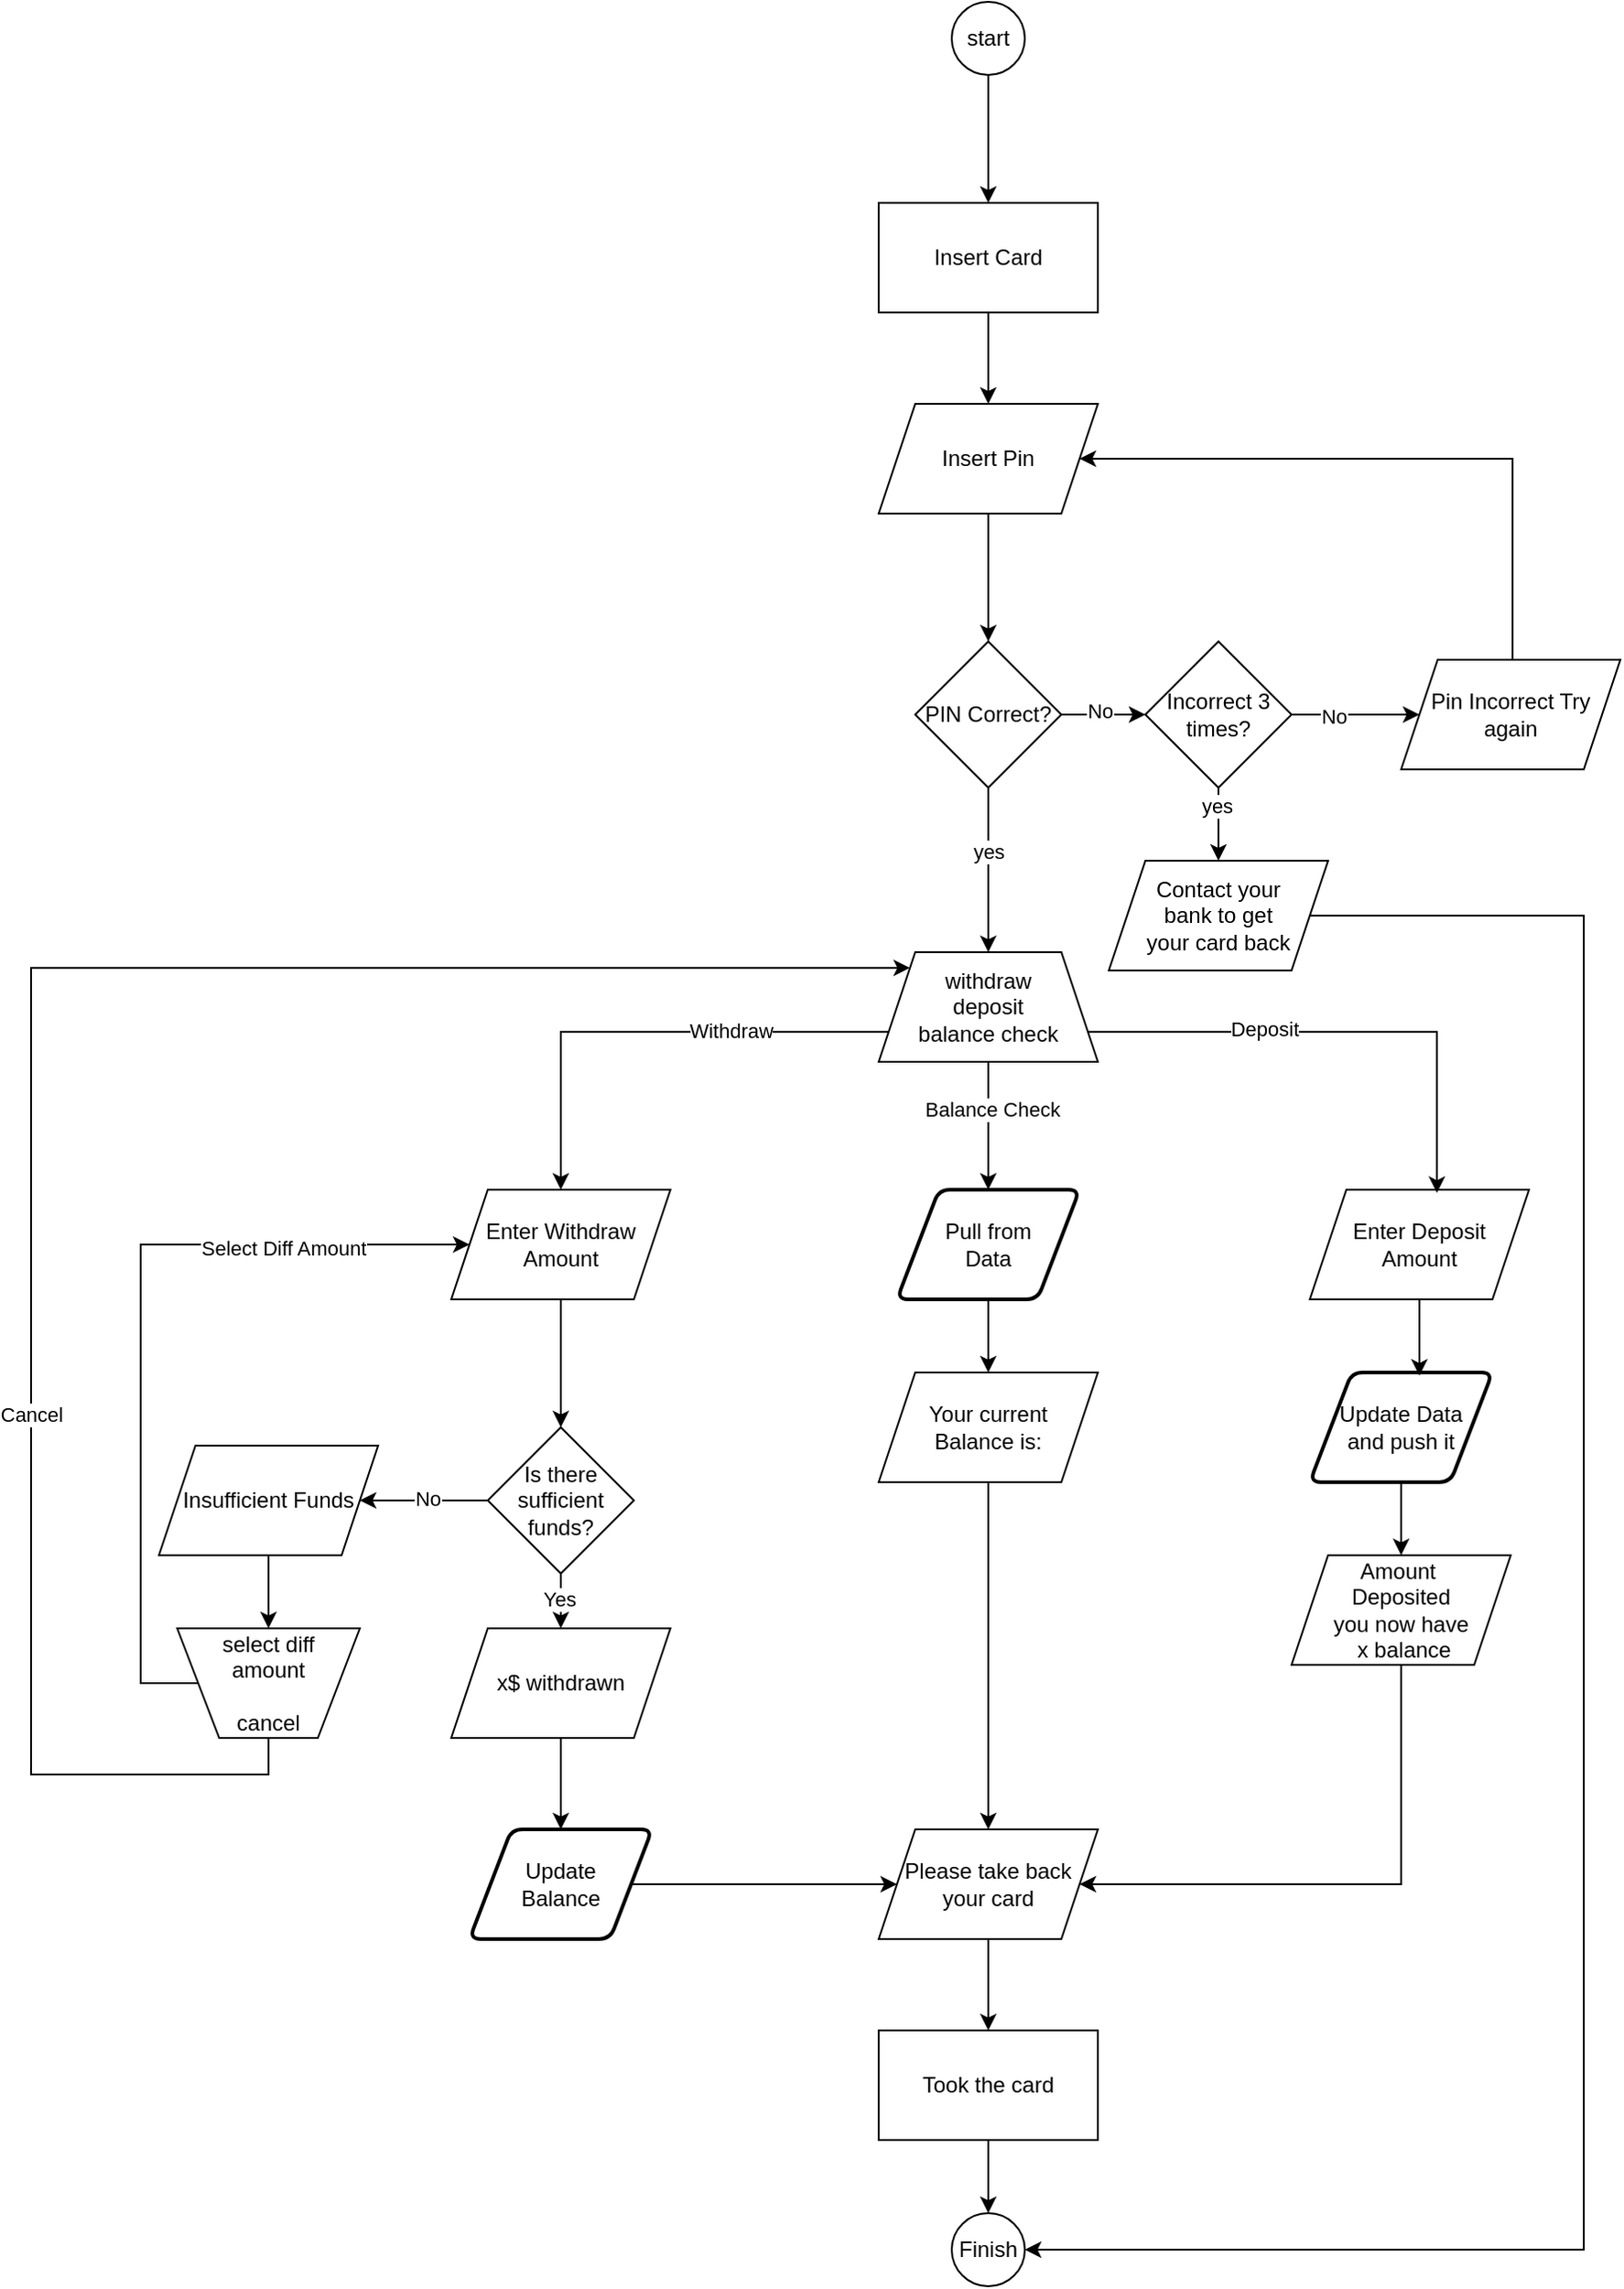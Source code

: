 <mxfile version="24.7.17">
  <diagram id="C5RBs43oDa-KdzZeNtuy" name="Page-1">
    <mxGraphModel dx="2927" dy="1130" grid="1" gridSize="10" guides="1" tooltips="1" connect="1" arrows="1" fold="1" page="1" pageScale="1" pageWidth="827" pageHeight="1169" math="0" shadow="0">
      <root>
        <mxCell id="WIyWlLk6GJQsqaUBKTNV-0" />
        <mxCell id="WIyWlLk6GJQsqaUBKTNV-1" parent="WIyWlLk6GJQsqaUBKTNV-0" />
        <mxCell id="1B1CjAOwjdvQzBThnjsc-3" value="" style="edgeStyle=orthogonalEdgeStyle;rounded=0;orthogonalLoop=1;jettySize=auto;html=1;" edge="1" parent="WIyWlLk6GJQsqaUBKTNV-1" source="1B1CjAOwjdvQzBThnjsc-1" target="1B1CjAOwjdvQzBThnjsc-2">
          <mxGeometry relative="1" as="geometry" />
        </mxCell>
        <mxCell id="1B1CjAOwjdvQzBThnjsc-1" value="start" style="ellipse;whiteSpace=wrap;html=1;" vertex="1" parent="WIyWlLk6GJQsqaUBKTNV-1">
          <mxGeometry x="374" y="30" width="40" height="40" as="geometry" />
        </mxCell>
        <mxCell id="1B1CjAOwjdvQzBThnjsc-5" style="edgeStyle=orthogonalEdgeStyle;rounded=0;orthogonalLoop=1;jettySize=auto;html=1;exitX=0.5;exitY=1;exitDx=0;exitDy=0;entryX=0.5;entryY=0;entryDx=0;entryDy=0;" edge="1" parent="WIyWlLk6GJQsqaUBKTNV-1" source="1B1CjAOwjdvQzBThnjsc-2" target="1B1CjAOwjdvQzBThnjsc-4">
          <mxGeometry relative="1" as="geometry" />
        </mxCell>
        <mxCell id="1B1CjAOwjdvQzBThnjsc-2" value="Insert Card" style="whiteSpace=wrap;html=1;" vertex="1" parent="WIyWlLk6GJQsqaUBKTNV-1">
          <mxGeometry x="334" y="140" width="120" height="60" as="geometry" />
        </mxCell>
        <mxCell id="1B1CjAOwjdvQzBThnjsc-7" value="" style="edgeStyle=orthogonalEdgeStyle;rounded=0;orthogonalLoop=1;jettySize=auto;html=1;" edge="1" parent="WIyWlLk6GJQsqaUBKTNV-1" source="1B1CjAOwjdvQzBThnjsc-4" target="1B1CjAOwjdvQzBThnjsc-6">
          <mxGeometry relative="1" as="geometry" />
        </mxCell>
        <mxCell id="1B1CjAOwjdvQzBThnjsc-4" value="Insert Pin" style="shape=parallelogram;perimeter=parallelogramPerimeter;whiteSpace=wrap;html=1;fixedSize=1;" vertex="1" parent="WIyWlLk6GJQsqaUBKTNV-1">
          <mxGeometry x="334" y="250" width="120" height="60" as="geometry" />
        </mxCell>
        <mxCell id="1B1CjAOwjdvQzBThnjsc-18" style="edgeStyle=orthogonalEdgeStyle;rounded=0;orthogonalLoop=1;jettySize=auto;html=1;exitX=1;exitY=0.5;exitDx=0;exitDy=0;entryX=0;entryY=0.5;entryDx=0;entryDy=0;" edge="1" parent="WIyWlLk6GJQsqaUBKTNV-1" source="1B1CjAOwjdvQzBThnjsc-6" target="1B1CjAOwjdvQzBThnjsc-17">
          <mxGeometry relative="1" as="geometry" />
        </mxCell>
        <mxCell id="1B1CjAOwjdvQzBThnjsc-19" value="No" style="edgeLabel;html=1;align=center;verticalAlign=middle;resizable=0;points=[];" vertex="1" connectable="0" parent="1B1CjAOwjdvQzBThnjsc-18">
          <mxGeometry x="-0.096" y="2" relative="1" as="geometry">
            <mxPoint as="offset" />
          </mxGeometry>
        </mxCell>
        <mxCell id="1B1CjAOwjdvQzBThnjsc-33" value="" style="edgeStyle=orthogonalEdgeStyle;rounded=0;orthogonalLoop=1;jettySize=auto;html=1;" edge="1" parent="WIyWlLk6GJQsqaUBKTNV-1" source="1B1CjAOwjdvQzBThnjsc-6" target="1B1CjAOwjdvQzBThnjsc-32">
          <mxGeometry relative="1" as="geometry" />
        </mxCell>
        <mxCell id="1B1CjAOwjdvQzBThnjsc-66" value="yes" style="edgeLabel;html=1;align=center;verticalAlign=middle;resizable=0;points=[];" vertex="1" connectable="0" parent="1B1CjAOwjdvQzBThnjsc-33">
          <mxGeometry x="-0.235" relative="1" as="geometry">
            <mxPoint as="offset" />
          </mxGeometry>
        </mxCell>
        <mxCell id="1B1CjAOwjdvQzBThnjsc-6" value="PIN Correct?" style="rhombus;whiteSpace=wrap;html=1;" vertex="1" parent="WIyWlLk6GJQsqaUBKTNV-1">
          <mxGeometry x="354" y="380" width="80" height="80" as="geometry" />
        </mxCell>
        <mxCell id="1B1CjAOwjdvQzBThnjsc-21" value="" style="edgeStyle=orthogonalEdgeStyle;rounded=0;orthogonalLoop=1;jettySize=auto;html=1;" edge="1" parent="WIyWlLk6GJQsqaUBKTNV-1" source="1B1CjAOwjdvQzBThnjsc-17" target="1B1CjAOwjdvQzBThnjsc-20">
          <mxGeometry relative="1" as="geometry" />
        </mxCell>
        <mxCell id="1B1CjAOwjdvQzBThnjsc-24" value="No" style="edgeLabel;html=1;align=center;verticalAlign=middle;resizable=0;points=[];" vertex="1" connectable="0" parent="1B1CjAOwjdvQzBThnjsc-21">
          <mxGeometry x="-0.349" y="-1" relative="1" as="geometry">
            <mxPoint as="offset" />
          </mxGeometry>
        </mxCell>
        <mxCell id="1B1CjAOwjdvQzBThnjsc-28" value="" style="edgeStyle=orthogonalEdgeStyle;rounded=0;orthogonalLoop=1;jettySize=auto;html=1;" edge="1" parent="WIyWlLk6GJQsqaUBKTNV-1" source="1B1CjAOwjdvQzBThnjsc-17" target="1B1CjAOwjdvQzBThnjsc-27">
          <mxGeometry relative="1" as="geometry" />
        </mxCell>
        <mxCell id="1B1CjAOwjdvQzBThnjsc-29" value="yes" style="edgeLabel;html=1;align=center;verticalAlign=middle;resizable=0;points=[];" vertex="1" connectable="0" parent="1B1CjAOwjdvQzBThnjsc-28">
          <mxGeometry x="-0.51" y="-1" relative="1" as="geometry">
            <mxPoint as="offset" />
          </mxGeometry>
        </mxCell>
        <mxCell id="1B1CjAOwjdvQzBThnjsc-17" value="Incorrect 3 times?" style="rhombus;whiteSpace=wrap;html=1;" vertex="1" parent="WIyWlLk6GJQsqaUBKTNV-1">
          <mxGeometry x="480" y="380" width="80" height="80" as="geometry" />
        </mxCell>
        <mxCell id="1B1CjAOwjdvQzBThnjsc-20" value="Pin Incorrect Try again" style="shape=parallelogram;perimeter=parallelogramPerimeter;whiteSpace=wrap;html=1;fixedSize=1;" vertex="1" parent="WIyWlLk6GJQsqaUBKTNV-1">
          <mxGeometry x="620" y="390" width="120" height="60" as="geometry" />
        </mxCell>
        <mxCell id="1B1CjAOwjdvQzBThnjsc-22" style="edgeStyle=orthogonalEdgeStyle;rounded=0;orthogonalLoop=1;jettySize=auto;html=1;entryX=1;entryY=0.5;entryDx=0;entryDy=0;exitX=0.5;exitY=0;exitDx=0;exitDy=0;" edge="1" parent="WIyWlLk6GJQsqaUBKTNV-1" source="1B1CjAOwjdvQzBThnjsc-20" target="1B1CjAOwjdvQzBThnjsc-4">
          <mxGeometry relative="1" as="geometry">
            <mxPoint x="681" y="380" as="sourcePoint" />
            <mxPoint x="454.0" y="280.02" as="targetPoint" />
            <Array as="points">
              <mxPoint x="681" y="390" />
              <mxPoint x="681" y="280" />
            </Array>
          </mxGeometry>
        </mxCell>
        <mxCell id="1B1CjAOwjdvQzBThnjsc-87" style="edgeStyle=orthogonalEdgeStyle;rounded=0;orthogonalLoop=1;jettySize=auto;html=1;exitX=1;exitY=0.5;exitDx=0;exitDy=0;entryX=1;entryY=0.5;entryDx=0;entryDy=0;" edge="1" parent="WIyWlLk6GJQsqaUBKTNV-1" source="1B1CjAOwjdvQzBThnjsc-27" target="1B1CjAOwjdvQzBThnjsc-84">
          <mxGeometry relative="1" as="geometry">
            <Array as="points">
              <mxPoint x="720" y="530" />
              <mxPoint x="720" y="1260" />
            </Array>
          </mxGeometry>
        </mxCell>
        <mxCell id="1B1CjAOwjdvQzBThnjsc-27" value="Contact your&lt;div&gt;bank to get&lt;/div&gt;&lt;div&gt;your card back&lt;/div&gt;" style="shape=parallelogram;perimeter=parallelogramPerimeter;whiteSpace=wrap;html=1;fixedSize=1;" vertex="1" parent="WIyWlLk6GJQsqaUBKTNV-1">
          <mxGeometry x="460" y="500" width="120" height="60" as="geometry" />
        </mxCell>
        <mxCell id="1B1CjAOwjdvQzBThnjsc-38" style="edgeStyle=orthogonalEdgeStyle;rounded=0;orthogonalLoop=1;jettySize=auto;html=1;exitX=0.5;exitY=1;exitDx=0;exitDy=0;entryX=0.5;entryY=0;entryDx=0;entryDy=0;" edge="1" parent="WIyWlLk6GJQsqaUBKTNV-1" source="1B1CjAOwjdvQzBThnjsc-32">
          <mxGeometry relative="1" as="geometry">
            <mxPoint x="394" y="680" as="targetPoint" />
          </mxGeometry>
        </mxCell>
        <mxCell id="1B1CjAOwjdvQzBThnjsc-41" value="Balance Check" style="edgeLabel;html=1;align=center;verticalAlign=middle;resizable=0;points=[];" vertex="1" connectable="0" parent="1B1CjAOwjdvQzBThnjsc-38">
          <mxGeometry x="-0.28" y="2" relative="1" as="geometry">
            <mxPoint as="offset" />
          </mxGeometry>
        </mxCell>
        <mxCell id="1B1CjAOwjdvQzBThnjsc-40" style="edgeStyle=orthogonalEdgeStyle;rounded=0;orthogonalLoop=1;jettySize=auto;html=1;exitX=0;exitY=0.75;exitDx=0;exitDy=0;entryX=0.5;entryY=0;entryDx=0;entryDy=0;" edge="1" parent="WIyWlLk6GJQsqaUBKTNV-1" source="1B1CjAOwjdvQzBThnjsc-32" target="1B1CjAOwjdvQzBThnjsc-36">
          <mxGeometry relative="1" as="geometry" />
        </mxCell>
        <mxCell id="1B1CjAOwjdvQzBThnjsc-42" value="Withdraw" style="edgeLabel;html=1;align=center;verticalAlign=middle;resizable=0;points=[];" vertex="1" connectable="0" parent="1B1CjAOwjdvQzBThnjsc-40">
          <mxGeometry x="-0.348" y="-1" relative="1" as="geometry">
            <mxPoint as="offset" />
          </mxGeometry>
        </mxCell>
        <mxCell id="1B1CjAOwjdvQzBThnjsc-32" value="withdraw&lt;div&gt;deposit&lt;/div&gt;&lt;div&gt;balance check&lt;/div&gt;" style="shape=trapezoid;perimeter=trapezoidPerimeter;whiteSpace=wrap;html=1;fixedSize=1;" vertex="1" parent="WIyWlLk6GJQsqaUBKTNV-1">
          <mxGeometry x="334" y="550" width="120" height="60" as="geometry" />
        </mxCell>
        <mxCell id="1B1CjAOwjdvQzBThnjsc-35" value="Enter Deposit&lt;div&gt;Amount&lt;/div&gt;" style="shape=parallelogram;perimeter=parallelogramPerimeter;whiteSpace=wrap;html=1;fixedSize=1;" vertex="1" parent="WIyWlLk6GJQsqaUBKTNV-1">
          <mxGeometry x="570" y="680" width="120" height="60" as="geometry" />
        </mxCell>
        <mxCell id="1B1CjAOwjdvQzBThnjsc-46" value="" style="edgeStyle=orthogonalEdgeStyle;rounded=0;orthogonalLoop=1;jettySize=auto;html=1;" edge="1" parent="WIyWlLk6GJQsqaUBKTNV-1" source="1B1CjAOwjdvQzBThnjsc-36" target="1B1CjAOwjdvQzBThnjsc-45">
          <mxGeometry relative="1" as="geometry" />
        </mxCell>
        <mxCell id="1B1CjAOwjdvQzBThnjsc-36" value="Enter Withdraw&lt;div&gt;Amount&lt;/div&gt;" style="shape=parallelogram;perimeter=parallelogramPerimeter;whiteSpace=wrap;html=1;fixedSize=1;" vertex="1" parent="WIyWlLk6GJQsqaUBKTNV-1">
          <mxGeometry x="100" y="680" width="120" height="60" as="geometry" />
        </mxCell>
        <mxCell id="1B1CjAOwjdvQzBThnjsc-39" style="edgeStyle=orthogonalEdgeStyle;rounded=0;orthogonalLoop=1;jettySize=auto;html=1;exitX=1;exitY=0.75;exitDx=0;exitDy=0;entryX=0.58;entryY=0.03;entryDx=0;entryDy=0;entryPerimeter=0;" edge="1" parent="WIyWlLk6GJQsqaUBKTNV-1" source="1B1CjAOwjdvQzBThnjsc-32" target="1B1CjAOwjdvQzBThnjsc-35">
          <mxGeometry relative="1" as="geometry" />
        </mxCell>
        <mxCell id="1B1CjAOwjdvQzBThnjsc-44" value="Deposit" style="edgeLabel;html=1;align=center;verticalAlign=middle;resizable=0;points=[];" vertex="1" connectable="0" parent="1B1CjAOwjdvQzBThnjsc-39">
          <mxGeometry x="-0.311" y="2" relative="1" as="geometry">
            <mxPoint as="offset" />
          </mxGeometry>
        </mxCell>
        <mxCell id="1B1CjAOwjdvQzBThnjsc-59" style="edgeStyle=orthogonalEdgeStyle;rounded=0;orthogonalLoop=1;jettySize=auto;html=1;exitX=0;exitY=0.5;exitDx=0;exitDy=0;" edge="1" parent="WIyWlLk6GJQsqaUBKTNV-1" source="1B1CjAOwjdvQzBThnjsc-45" target="1B1CjAOwjdvQzBThnjsc-58">
          <mxGeometry relative="1" as="geometry" />
        </mxCell>
        <mxCell id="1B1CjAOwjdvQzBThnjsc-65" value="No" style="edgeLabel;html=1;align=center;verticalAlign=middle;resizable=0;points=[];" vertex="1" connectable="0" parent="1B1CjAOwjdvQzBThnjsc-59">
          <mxGeometry x="-0.063" y="-1" relative="1" as="geometry">
            <mxPoint as="offset" />
          </mxGeometry>
        </mxCell>
        <mxCell id="1B1CjAOwjdvQzBThnjsc-70" style="edgeStyle=orthogonalEdgeStyle;rounded=0;orthogonalLoop=1;jettySize=auto;html=1;exitX=0.5;exitY=1;exitDx=0;exitDy=0;entryX=0.5;entryY=0;entryDx=0;entryDy=0;" edge="1" parent="WIyWlLk6GJQsqaUBKTNV-1" source="1B1CjAOwjdvQzBThnjsc-45" target="1B1CjAOwjdvQzBThnjsc-69">
          <mxGeometry relative="1" as="geometry" />
        </mxCell>
        <mxCell id="1B1CjAOwjdvQzBThnjsc-71" value="Yes" style="edgeLabel;html=1;align=center;verticalAlign=middle;resizable=0;points=[];" vertex="1" connectable="0" parent="1B1CjAOwjdvQzBThnjsc-70">
          <mxGeometry x="-0.052" y="-1" relative="1" as="geometry">
            <mxPoint as="offset" />
          </mxGeometry>
        </mxCell>
        <mxCell id="1B1CjAOwjdvQzBThnjsc-45" value="Is there&lt;div&gt;sufficient&lt;/div&gt;&lt;div&gt;funds?&lt;/div&gt;" style="rhombus;whiteSpace=wrap;html=1;" vertex="1" parent="WIyWlLk6GJQsqaUBKTNV-1">
          <mxGeometry x="120" y="810" width="80" height="80" as="geometry" />
        </mxCell>
        <mxCell id="1B1CjAOwjdvQzBThnjsc-50" style="edgeStyle=orthogonalEdgeStyle;rounded=0;orthogonalLoop=1;jettySize=auto;html=1;exitX=0.5;exitY=1;exitDx=0;exitDy=0;entryX=0.5;entryY=0;entryDx=0;entryDy=0;" edge="1" parent="WIyWlLk6GJQsqaUBKTNV-1" source="1B1CjAOwjdvQzBThnjsc-47" target="1B1CjAOwjdvQzBThnjsc-49">
          <mxGeometry relative="1" as="geometry" />
        </mxCell>
        <mxCell id="1B1CjAOwjdvQzBThnjsc-47" value="Pull from&lt;div&gt;Data&lt;/div&gt;" style="shape=parallelogram;html=1;strokeWidth=2;perimeter=parallelogramPerimeter;whiteSpace=wrap;rounded=1;arcSize=12;size=0.23;" vertex="1" parent="WIyWlLk6GJQsqaUBKTNV-1">
          <mxGeometry x="344" y="680" width="100" height="60" as="geometry" />
        </mxCell>
        <mxCell id="1B1CjAOwjdvQzBThnjsc-79" style="edgeStyle=orthogonalEdgeStyle;rounded=0;orthogonalLoop=1;jettySize=auto;html=1;exitX=0.5;exitY=1;exitDx=0;exitDy=0;entryX=0.5;entryY=0;entryDx=0;entryDy=0;" edge="1" parent="WIyWlLk6GJQsqaUBKTNV-1" source="1B1CjAOwjdvQzBThnjsc-49" target="1B1CjAOwjdvQzBThnjsc-78">
          <mxGeometry relative="1" as="geometry" />
        </mxCell>
        <mxCell id="1B1CjAOwjdvQzBThnjsc-49" value="Your current&lt;div&gt;Balance is:&lt;/div&gt;" style="shape=parallelogram;perimeter=parallelogramPerimeter;whiteSpace=wrap;html=1;fixedSize=1;" vertex="1" parent="WIyWlLk6GJQsqaUBKTNV-1">
          <mxGeometry x="334" y="780" width="120" height="60" as="geometry" />
        </mxCell>
        <mxCell id="1B1CjAOwjdvQzBThnjsc-56" style="edgeStyle=orthogonalEdgeStyle;rounded=0;orthogonalLoop=1;jettySize=auto;html=1;exitX=0.5;exitY=1;exitDx=0;exitDy=0;entryX=0.5;entryY=0;entryDx=0;entryDy=0;" edge="1" parent="WIyWlLk6GJQsqaUBKTNV-1" source="1B1CjAOwjdvQzBThnjsc-51" target="1B1CjAOwjdvQzBThnjsc-55">
          <mxGeometry relative="1" as="geometry" />
        </mxCell>
        <mxCell id="1B1CjAOwjdvQzBThnjsc-51" value="Update Data&lt;div&gt;and push it&lt;/div&gt;" style="shape=parallelogram;html=1;strokeWidth=2;perimeter=parallelogramPerimeter;whiteSpace=wrap;rounded=1;arcSize=12;size=0.23;" vertex="1" parent="WIyWlLk6GJQsqaUBKTNV-1">
          <mxGeometry x="570" y="780" width="100" height="60" as="geometry" />
        </mxCell>
        <mxCell id="1B1CjAOwjdvQzBThnjsc-52" style="edgeStyle=orthogonalEdgeStyle;rounded=0;orthogonalLoop=1;jettySize=auto;html=1;exitX=0.5;exitY=1;exitDx=0;exitDy=0;entryX=0.6;entryY=0.03;entryDx=0;entryDy=0;entryPerimeter=0;" edge="1" parent="WIyWlLk6GJQsqaUBKTNV-1" source="1B1CjAOwjdvQzBThnjsc-35" target="1B1CjAOwjdvQzBThnjsc-51">
          <mxGeometry relative="1" as="geometry" />
        </mxCell>
        <mxCell id="1B1CjAOwjdvQzBThnjsc-80" style="edgeStyle=orthogonalEdgeStyle;rounded=0;orthogonalLoop=1;jettySize=auto;html=1;exitX=0.5;exitY=1;exitDx=0;exitDy=0;entryX=1;entryY=0.5;entryDx=0;entryDy=0;" edge="1" parent="WIyWlLk6GJQsqaUBKTNV-1" source="1B1CjAOwjdvQzBThnjsc-55" target="1B1CjAOwjdvQzBThnjsc-78">
          <mxGeometry relative="1" as="geometry">
            <Array as="points">
              <mxPoint x="620" y="1060" />
            </Array>
          </mxGeometry>
        </mxCell>
        <mxCell id="1B1CjAOwjdvQzBThnjsc-55" value="Amount&amp;nbsp;&lt;div&gt;Deposited&lt;div&gt;you now have&lt;/div&gt;&lt;div&gt;&amp;nbsp;x balance&lt;/div&gt;&lt;/div&gt;" style="shape=parallelogram;perimeter=parallelogramPerimeter;whiteSpace=wrap;html=1;fixedSize=1;" vertex="1" parent="WIyWlLk6GJQsqaUBKTNV-1">
          <mxGeometry x="560" y="880" width="120" height="60" as="geometry" />
        </mxCell>
        <mxCell id="1B1CjAOwjdvQzBThnjsc-61" style="edgeStyle=orthogonalEdgeStyle;rounded=0;orthogonalLoop=1;jettySize=auto;html=1;exitX=0.5;exitY=1;exitDx=0;exitDy=0;entryX=0.5;entryY=0;entryDx=0;entryDy=0;" edge="1" parent="WIyWlLk6GJQsqaUBKTNV-1" source="1B1CjAOwjdvQzBThnjsc-58" target="1B1CjAOwjdvQzBThnjsc-60">
          <mxGeometry relative="1" as="geometry" />
        </mxCell>
        <mxCell id="1B1CjAOwjdvQzBThnjsc-58" value="Insufficient Funds" style="shape=parallelogram;perimeter=parallelogramPerimeter;whiteSpace=wrap;html=1;fixedSize=1;" vertex="1" parent="WIyWlLk6GJQsqaUBKTNV-1">
          <mxGeometry x="-60" y="820" width="120" height="60" as="geometry" />
        </mxCell>
        <mxCell id="1B1CjAOwjdvQzBThnjsc-63" style="edgeStyle=orthogonalEdgeStyle;rounded=0;orthogonalLoop=1;jettySize=auto;html=1;exitX=0;exitY=0.5;exitDx=0;exitDy=0;entryX=0;entryY=0.5;entryDx=0;entryDy=0;" edge="1" parent="WIyWlLk6GJQsqaUBKTNV-1" source="1B1CjAOwjdvQzBThnjsc-60" target="1B1CjAOwjdvQzBThnjsc-36">
          <mxGeometry relative="1" as="geometry">
            <Array as="points">
              <mxPoint x="-70" y="950" />
              <mxPoint x="-70" y="710" />
            </Array>
          </mxGeometry>
        </mxCell>
        <mxCell id="1B1CjAOwjdvQzBThnjsc-64" value="Select Diff Amount" style="edgeLabel;html=1;align=center;verticalAlign=middle;resizable=0;points=[];" vertex="1" connectable="0" parent="1B1CjAOwjdvQzBThnjsc-63">
          <mxGeometry x="0.549" y="-2" relative="1" as="geometry">
            <mxPoint as="offset" />
          </mxGeometry>
        </mxCell>
        <mxCell id="1B1CjAOwjdvQzBThnjsc-67" style="edgeStyle=orthogonalEdgeStyle;rounded=0;orthogonalLoop=1;jettySize=auto;html=1;exitX=0.5;exitY=1;exitDx=0;exitDy=0;entryX=0;entryY=0;entryDx=0;entryDy=0;" edge="1" parent="WIyWlLk6GJQsqaUBKTNV-1" source="1B1CjAOwjdvQzBThnjsc-60" target="1B1CjAOwjdvQzBThnjsc-32">
          <mxGeometry relative="1" as="geometry">
            <Array as="points">
              <mxPoint y="1000" />
              <mxPoint x="-130" y="1000" />
              <mxPoint x="-130" y="559" />
            </Array>
          </mxGeometry>
        </mxCell>
        <mxCell id="1B1CjAOwjdvQzBThnjsc-68" value="Cancel" style="edgeLabel;html=1;align=center;verticalAlign=middle;resizable=0;points=[];" vertex="1" connectable="0" parent="1B1CjAOwjdvQzBThnjsc-67">
          <mxGeometry x="-0.352" relative="1" as="geometry">
            <mxPoint as="offset" />
          </mxGeometry>
        </mxCell>
        <mxCell id="1B1CjAOwjdvQzBThnjsc-60" value="select diff&lt;div&gt;amount&lt;/div&gt;&lt;div&gt;&lt;br&gt;&lt;/div&gt;&lt;div&gt;cancel&lt;/div&gt;" style="verticalLabelPosition=middle;verticalAlign=middle;html=1;shape=trapezoid;perimeter=trapezoidPerimeter;whiteSpace=wrap;size=0.23;arcSize=10;flipV=1;labelPosition=center;align=center;" vertex="1" parent="WIyWlLk6GJQsqaUBKTNV-1">
          <mxGeometry x="-50" y="920" width="100" height="60" as="geometry" />
        </mxCell>
        <mxCell id="1B1CjAOwjdvQzBThnjsc-73" style="edgeStyle=orthogonalEdgeStyle;rounded=0;orthogonalLoop=1;jettySize=auto;html=1;exitX=0.5;exitY=1;exitDx=0;exitDy=0;entryX=0.5;entryY=0;entryDx=0;entryDy=0;" edge="1" parent="WIyWlLk6GJQsqaUBKTNV-1" source="1B1CjAOwjdvQzBThnjsc-69" target="1B1CjAOwjdvQzBThnjsc-72">
          <mxGeometry relative="1" as="geometry" />
        </mxCell>
        <mxCell id="1B1CjAOwjdvQzBThnjsc-69" value="x$&amp;nbsp;&lt;span style=&quot;background-color: initial;&quot;&gt;withdrawn&lt;/span&gt;" style="shape=parallelogram;perimeter=parallelogramPerimeter;whiteSpace=wrap;html=1;fixedSize=1;" vertex="1" parent="WIyWlLk6GJQsqaUBKTNV-1">
          <mxGeometry x="100" y="920" width="120" height="60" as="geometry" />
        </mxCell>
        <mxCell id="1B1CjAOwjdvQzBThnjsc-81" style="edgeStyle=orthogonalEdgeStyle;rounded=0;orthogonalLoop=1;jettySize=auto;html=1;exitX=1;exitY=0.5;exitDx=0;exitDy=0;entryX=0;entryY=0.5;entryDx=0;entryDy=0;" edge="1" parent="WIyWlLk6GJQsqaUBKTNV-1" source="1B1CjAOwjdvQzBThnjsc-72" target="1B1CjAOwjdvQzBThnjsc-78">
          <mxGeometry relative="1" as="geometry" />
        </mxCell>
        <mxCell id="1B1CjAOwjdvQzBThnjsc-72" value="Update&lt;div&gt;Balance&lt;/div&gt;" style="shape=parallelogram;html=1;strokeWidth=2;perimeter=parallelogramPerimeter;whiteSpace=wrap;rounded=1;arcSize=12;size=0.23;" vertex="1" parent="WIyWlLk6GJQsqaUBKTNV-1">
          <mxGeometry x="110" y="1030" width="100" height="60" as="geometry" />
        </mxCell>
        <mxCell id="1B1CjAOwjdvQzBThnjsc-83" value="" style="edgeStyle=orthogonalEdgeStyle;rounded=0;orthogonalLoop=1;jettySize=auto;html=1;" edge="1" parent="WIyWlLk6GJQsqaUBKTNV-1" source="1B1CjAOwjdvQzBThnjsc-78" target="1B1CjAOwjdvQzBThnjsc-82">
          <mxGeometry relative="1" as="geometry" />
        </mxCell>
        <mxCell id="1B1CjAOwjdvQzBThnjsc-78" value="Please take back&lt;div&gt;your card&lt;/div&gt;" style="shape=parallelogram;perimeter=parallelogramPerimeter;whiteSpace=wrap;html=1;fixedSize=1;" vertex="1" parent="WIyWlLk6GJQsqaUBKTNV-1">
          <mxGeometry x="334" y="1030" width="120" height="60" as="geometry" />
        </mxCell>
        <mxCell id="1B1CjAOwjdvQzBThnjsc-85" style="edgeStyle=orthogonalEdgeStyle;rounded=0;orthogonalLoop=1;jettySize=auto;html=1;exitX=0.5;exitY=1;exitDx=0;exitDy=0;entryX=0.5;entryY=0;entryDx=0;entryDy=0;" edge="1" parent="WIyWlLk6GJQsqaUBKTNV-1" source="1B1CjAOwjdvQzBThnjsc-82" target="1B1CjAOwjdvQzBThnjsc-84">
          <mxGeometry relative="1" as="geometry" />
        </mxCell>
        <mxCell id="1B1CjAOwjdvQzBThnjsc-82" value="Took the card" style="whiteSpace=wrap;html=1;" vertex="1" parent="WIyWlLk6GJQsqaUBKTNV-1">
          <mxGeometry x="334" y="1140" width="120" height="60" as="geometry" />
        </mxCell>
        <mxCell id="1B1CjAOwjdvQzBThnjsc-84" value="Finish" style="ellipse;whiteSpace=wrap;html=1;" vertex="1" parent="WIyWlLk6GJQsqaUBKTNV-1">
          <mxGeometry x="374" y="1240" width="40" height="40" as="geometry" />
        </mxCell>
      </root>
    </mxGraphModel>
  </diagram>
</mxfile>
